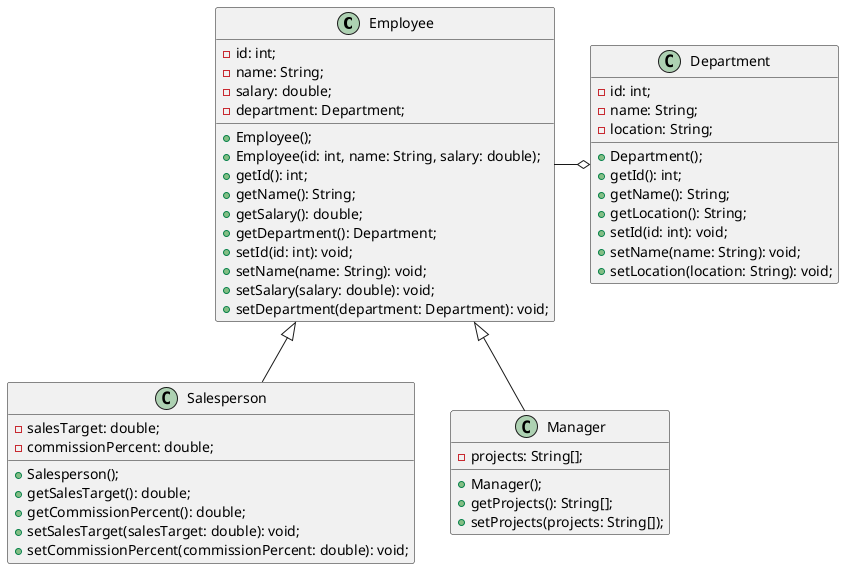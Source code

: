 @startuml


class Employee{
    -id: int;
    -name: String;
    -salary: double;
    -department: Department;

    + Employee();
    + Employee(id: int, name: String, salary: double);
    + getId(): int;
    + getName(): String;
    + getSalary(): double;
    + getDepartment(): Department;
    +setId(id: int): void;
    +setName(name: String): void;
    +setSalary(salary: double): void;
    +setDepartment(department: Department): void;
}

class Department {
    -id: int;
    -name: String;
    -location: String;

    + Department();
    + getId(): int;
    + getName(): String;
    + getLocation(): String;
    +setId(id: int): void;
    +setName(name: String): void;
    +setLocation(location: String): void;
    
}

Employee -o Department

class Salesperson {
    -salesTarget: double;
    -commissionPercent: double;

    +Salesperson();
    +getSalesTarget(): double;
    +getCommissionPercent(): double;
    +setSalesTarget(salesTarget: double): void;
    +setCommissionPercent(commissionPercent: double): void;
}

class Manager {
    -projects: String[];

    +Manager();
    +getProjects(): String[];
    +setProjects(projects: String[]);
}

Employee <|-- Salesperson
Employee <|-- Manager
@enduml
